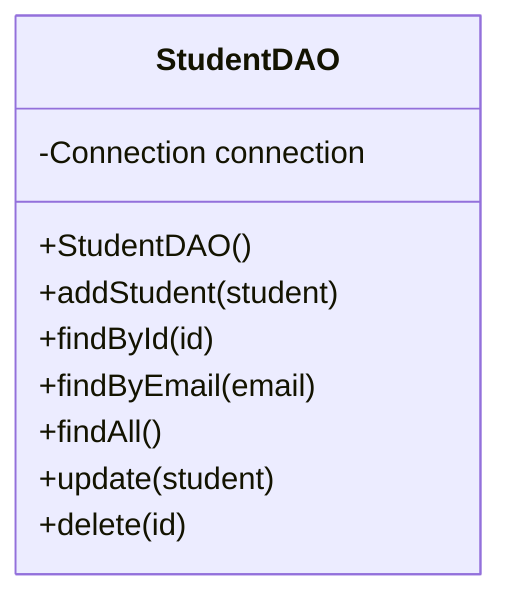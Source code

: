 classDiagram
    class StudentDAO {
        -Connection connection

        +StudentDAO()
        +addStudent(student)
        +findById(id)
        +findByEmail(email)
        +findAll()
        +update(student)
        +delete(id)
    }